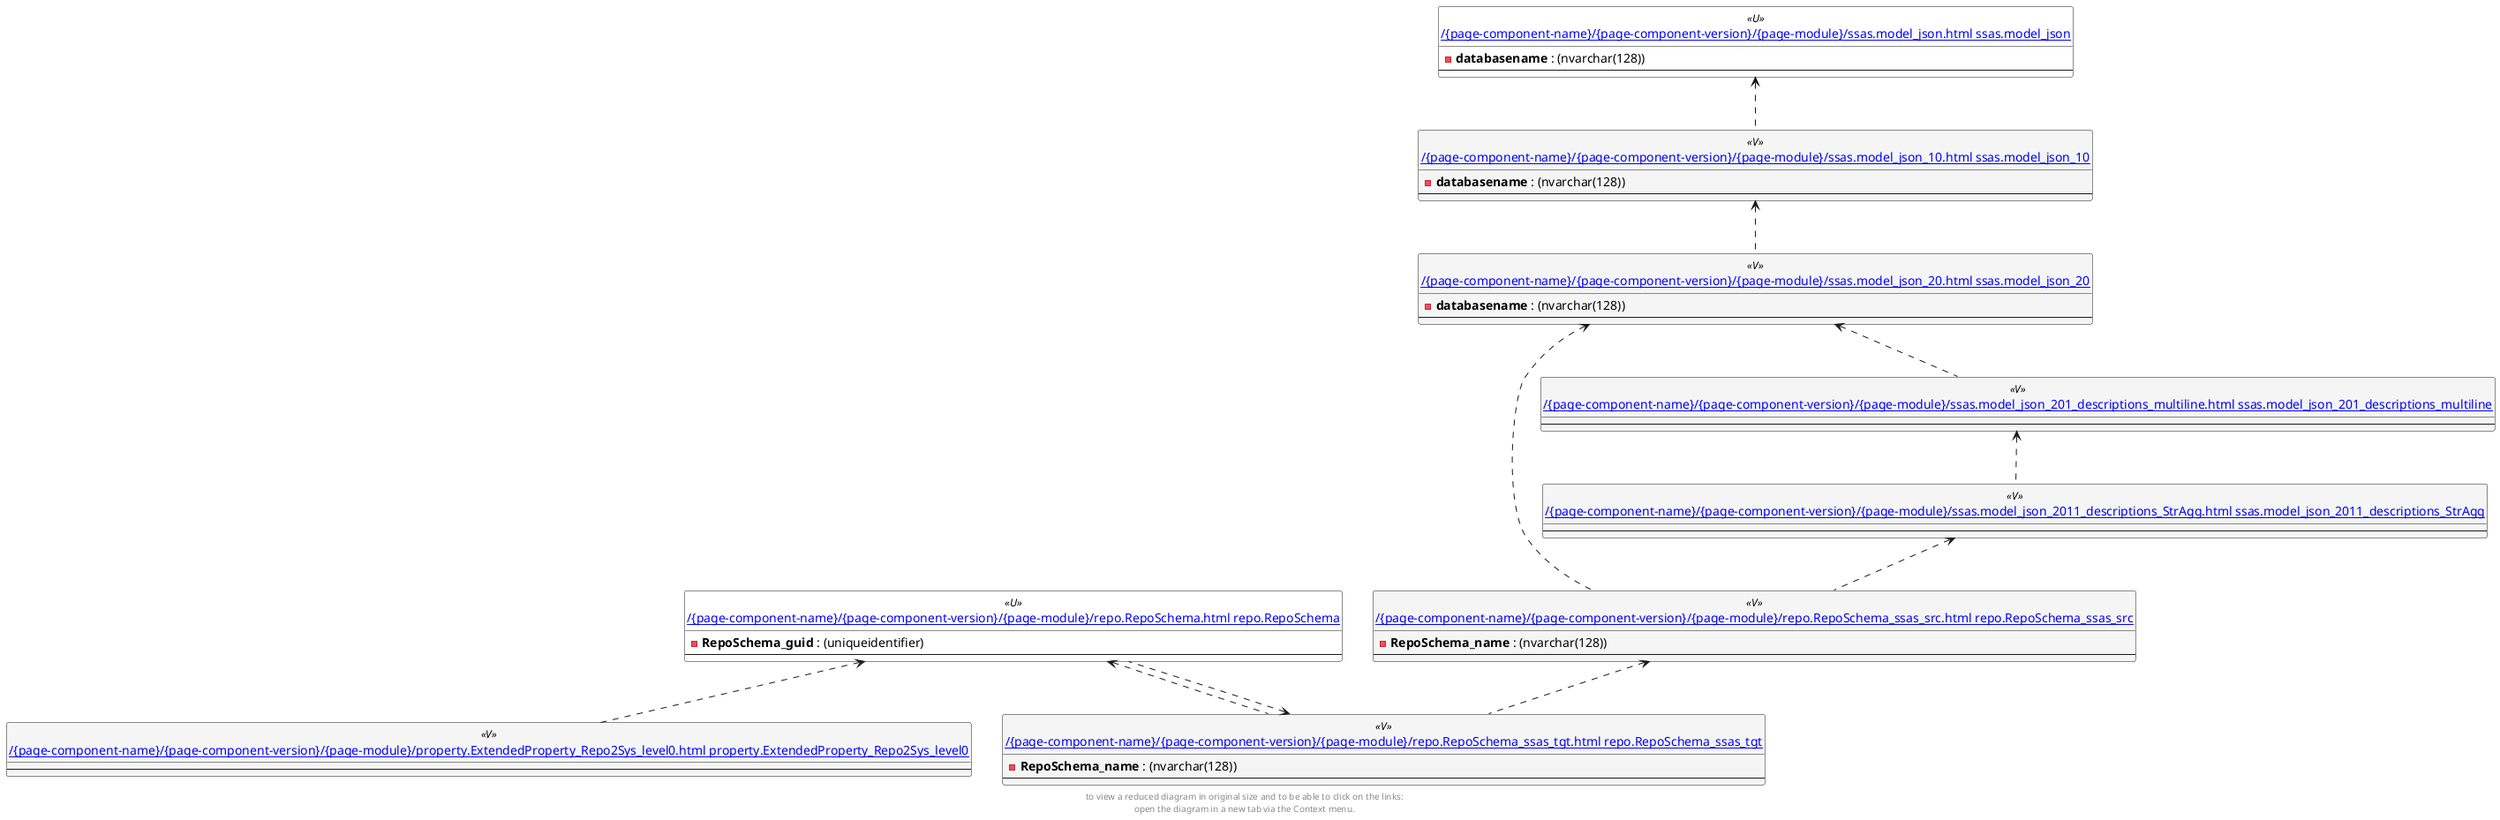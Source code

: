 @startuml
'Left to right direction
top to bottom direction
hide circle
'avoide "." issues:
set namespaceSeparator none


skinparam class {
  BackgroundColor White
  BackgroundColor<<FN>> Yellow
  BackgroundColor<<FS>> Yellow
  BackgroundColor<<FT>> LightGray
  BackgroundColor<<IF>> Yellow
  BackgroundColor<<IS>> Yellow
  BackgroundColor<<P>> Aqua
  BackgroundColor<<PC>> Aqua
  BackgroundColor<<SN>> Yellow
  BackgroundColor<<SO>> SlateBlue
  BackgroundColor<<TF>> LightGray
  BackgroundColor<<TR>> Tomato
  BackgroundColor<<U>> White
  BackgroundColor<<V>> WhiteSmoke
  BackgroundColor<<X>> Aqua
}


entity "[[{site-url}/{page-component-name}/{page-component-version}/{page-module}/property.ExtendedProperty_Repo2Sys_level0.html property.ExtendedProperty_Repo2Sys_level0]]" as property.ExtendedProperty_Repo2Sys_level0 << V >> {
  --
}

entity "[[{site-url}/{page-component-name}/{page-component-version}/{page-module}/repo.RepoSchema.html repo.RepoSchema]]" as repo.RepoSchema << U >> {
  - **RepoSchema_guid** : (uniqueidentifier)
  --
}

entity "[[{site-url}/{page-component-name}/{page-component-version}/{page-module}/repo.RepoSchema_ssas_src.html repo.RepoSchema_ssas_src]]" as repo.RepoSchema_ssas_src << V >> {
  - **RepoSchema_name** : (nvarchar(128))
  --
}

entity "[[{site-url}/{page-component-name}/{page-component-version}/{page-module}/repo.RepoSchema_ssas_tgt.html repo.RepoSchema_ssas_tgt]]" as repo.RepoSchema_ssas_tgt << V >> {
  - **RepoSchema_name** : (nvarchar(128))
  --
}

entity "[[{site-url}/{page-component-name}/{page-component-version}/{page-module}/ssas.model_json.html ssas.model_json]]" as ssas.model_json << U >> {
  - **databasename** : (nvarchar(128))
  --
}

entity "[[{site-url}/{page-component-name}/{page-component-version}/{page-module}/ssas.model_json_10.html ssas.model_json_10]]" as ssas.model_json_10 << V >> {
  - **databasename** : (nvarchar(128))
  --
}

entity "[[{site-url}/{page-component-name}/{page-component-version}/{page-module}/ssas.model_json_20.html ssas.model_json_20]]" as ssas.model_json_20 << V >> {
  - **databasename** : (nvarchar(128))
  --
}

entity "[[{site-url}/{page-component-name}/{page-component-version}/{page-module}/ssas.model_json_201_descriptions_multiline.html ssas.model_json_201_descriptions_multiline]]" as ssas.model_json_201_descriptions_multiline << V >> {
  --
}

entity "[[{site-url}/{page-component-name}/{page-component-version}/{page-module}/ssas.model_json_2011_descriptions_StrAgg.html ssas.model_json_2011_descriptions_StrAgg]]" as ssas.model_json_2011_descriptions_StrAgg << V >> {
  --
}

repo.RepoSchema <.. property.ExtendedProperty_Repo2Sys_level0
repo.RepoSchema <.. repo.RepoSchema_ssas_tgt
repo.RepoSchema_ssas_src <.. repo.RepoSchema_ssas_tgt
repo.RepoSchema_ssas_tgt <.. repo.RepoSchema
ssas.model_json <.. ssas.model_json_10
ssas.model_json_10 <.. ssas.model_json_20
ssas.model_json_20 <.. ssas.model_json_201_descriptions_multiline
ssas.model_json_20 <.. repo.RepoSchema_ssas_src
ssas.model_json_201_descriptions_multiline <.. ssas.model_json_2011_descriptions_StrAgg
ssas.model_json_2011_descriptions_StrAgg <.. repo.RepoSchema_ssas_src
footer
to view a reduced diagram in original size and to be able to click on the links:
open the diagram in a new tab via the Context menu.
end footer

@enduml

